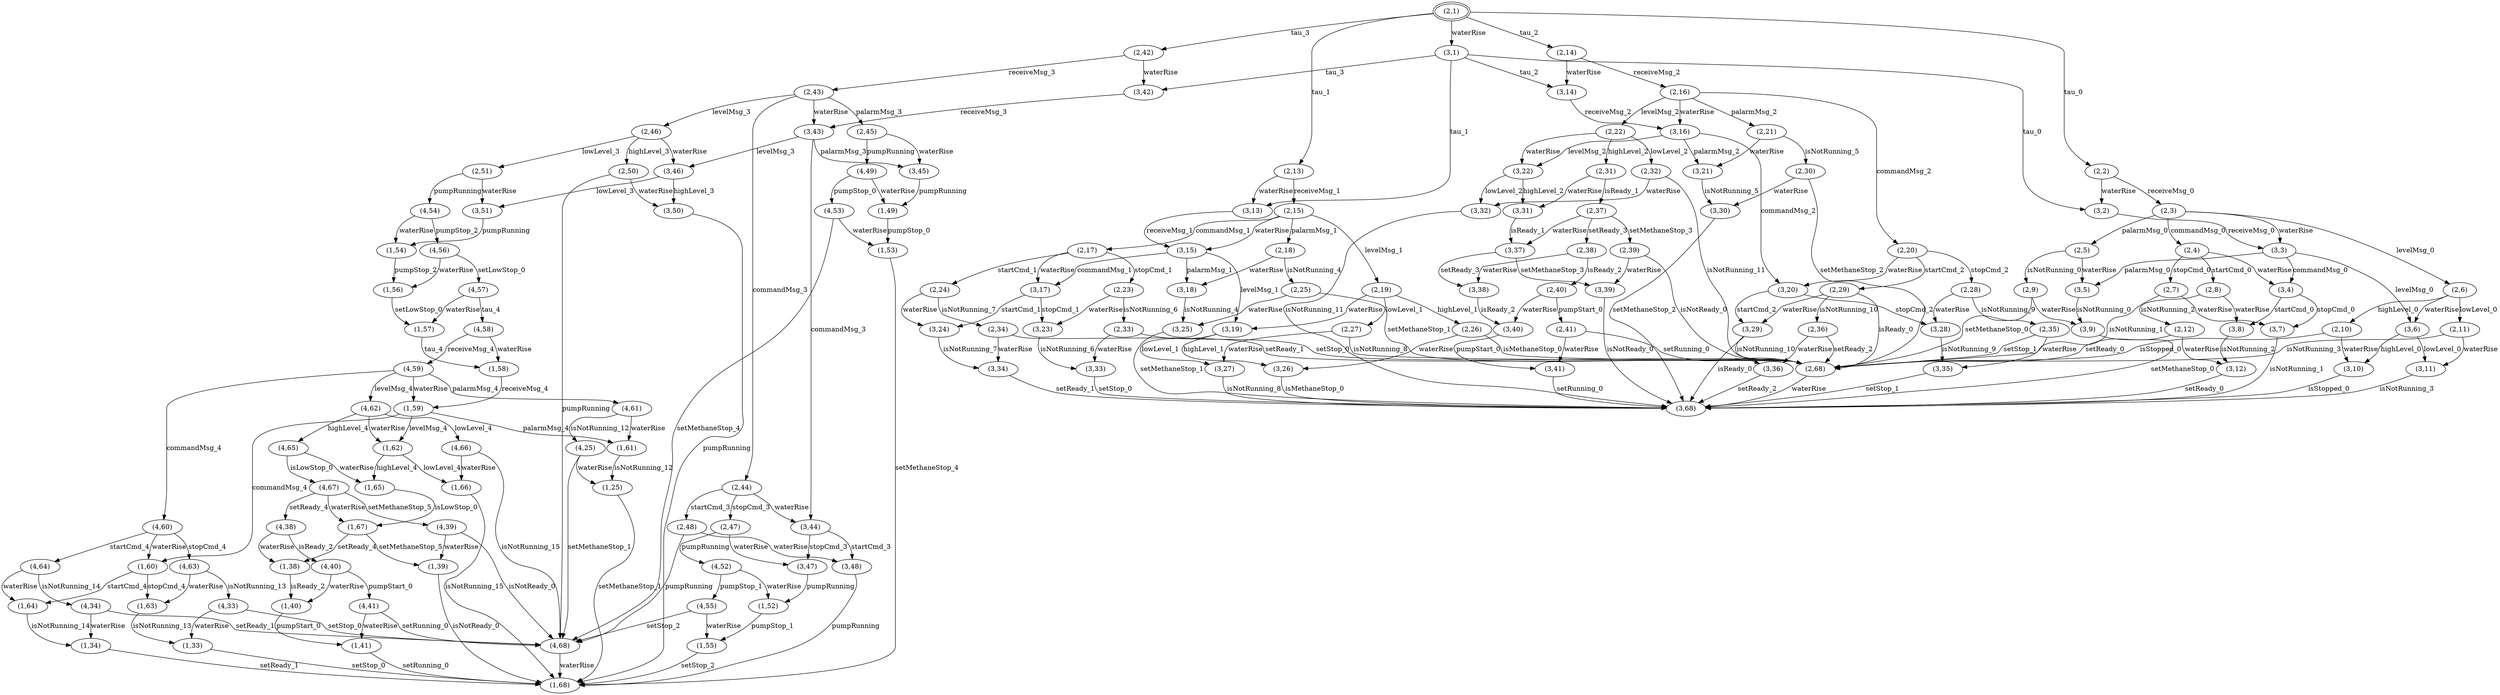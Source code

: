 digraph G {
center = TRUE;
mclimit = 10.0;
nodesep = 0.05;
node [ width=0.25, height=0.25, label="" ];
s0 [ peripheries=2 ];
s0 [label="(2,1)"];
s1 [label="(3,1)"];
s2 [label="(2,42)"];
s3 [label="(2,14)"];
s4 [label="(2,13)"];
s5 [label="(2,2)"];
s6 [label="(3,42)"];
s7 [label="(3,14)"];
s8 [label="(3,13)"];
s9 [label="(3,2)"];
s10 [label="(2,43)"];
s11 [label="(2,16)"];
s12 [label="(2,15)"];
s13 [label="(2,3)"];
s14 [label="(3,43)"];
s15 [label="(3,16)"];
s16 [label="(3,15)"];
s17 [label="(3,3)"];
s18 [label="(2,46)"];
s19 [label="(2,45)"];
s20 [label="(2,44)"];
s21 [label="(2,22)"];
s22 [label="(2,21)"];
s23 [label="(2,20)"];
s24 [label="(2,19)"];
s25 [label="(2,18)"];
s26 [label="(2,17)"];
s27 [label="(2,6)"];
s28 [label="(2,5)"];
s29 [label="(2,4)"];
s30 [label="(3,46)"];
s31 [label="(3,45)"];
s32 [label="(3,44)"];
s33 [label="(3,22)"];
s34 [label="(3,21)"];
s35 [label="(3,20)"];
s36 [label="(3,19)"];
s37 [label="(3,18)"];
s38 [label="(3,17)"];
s39 [label="(3,6)"];
s40 [label="(3,5)"];
s41 [label="(3,4)"];
s42 [label="(2,51)"];
s43 [label="(2,50)"];
s44 [label="(4,49)"];
s45 [label="(2,48)"];
s46 [label="(2,47)"];
s47 [label="(2,32)"];
s48 [label="(2,31)"];
s49 [label="(2,30)"];
s50 [label="(2,29)"];
s51 [label="(2,28)"];
s52 [label="(2,27)"];
s53 [label="(2,26)"];
s54 [label="(2,25)"];
s55 [label="(2,24)"];
s56 [label="(2,23)"];
s57 [label="(2,11)"];
s58 [label="(2,10)"];
s59 [label="(2,9)"];
s60 [label="(2,8)"];
s61 [label="(2,7)"];
s62 [label="(3,51)"];
s63 [label="(3,50)"];
s64 [label="(1,49)"];
s65 [label="(3,48)"];
s66 [label="(3,47)"];
s67 [label="(3,32)"];
s68 [label="(3,31)"];
s69 [label="(3,30)"];
s70 [label="(3,29)"];
s71 [label="(3,28)"];
s72 [label="(3,27)"];
s73 [label="(3,26)"];
s74 [label="(3,25)"];
s75 [label="(3,24)"];
s76 [label="(3,23)"];
s77 [label="(3,11)"];
s78 [label="(3,10)"];
s79 [label="(3,9)"];
s80 [label="(3,8)"];
s81 [label="(3,7)"];
s82 [label="(4,54)"];
s83 [label="(4,68)"];
s84 [label="(4,53)"];
s85 [label="(4,52)"];
s86 [label="(2,68)"];
s87 [label="(2,37)"];
s88 [label="(2,36)"];
s89 [label="(2,35)"];
s90 [label="(2,34)"];
s91 [label="(2,33)"];
s92 [label="(2,12)"];
s93 [label="(1,54)"];
s94 [label="(1,68)"];
s95 [label="(1,53)"];
s96 [label="(1,52)"];
s97 [label="(3,68)"];
s98 [label="(3,37)"];
s99 [label="(3,36)"];
s100 [label="(3,35)"];
s101 [label="(3,34)"];
s102 [label="(3,33)"];
s103 [label="(3,12)"];
s104 [label="(4,56)"];
s105 [label="(4,55)"];
s106 [label="(2,39)"];
s107 [label="(2,38)"];
s108 [label="(1,56)"];
s109 [label="(1,55)"];
s110 [label="(3,39)"];
s111 [label="(3,38)"];
s112 [label="(4,57)"];
s113 [label="(2,40)"];
s114 [label="(1,57)"];
s115 [label="(3,40)"];
s116 [label="(4,58)"];
s117 [label="(2,41)"];
s118 [label="(1,58)"];
s119 [label="(3,41)"];
s120 [label="(4,59)"];
s121 [label="(1,59)"];
s122 [label="(4,62)"];
s123 [label="(4,61)"];
s124 [label="(4,60)"];
s125 [label="(1,62)"];
s126 [label="(1,61)"];
s127 [label="(1,60)"];
s128 [label="(4,66)"];
s129 [label="(4,65)"];
s130 [label="(4,25)"];
s131 [label="(4,64)"];
s132 [label="(4,63)"];
s133 [label="(1,66)"];
s134 [label="(1,65)"];
s135 [label="(1,25)"];
s136 [label="(1,64)"];
s137 [label="(1,63)"];
s138 [label="(4,67)"];
s139 [label="(4,34)"];
s140 [label="(4,33)"];
s141 [label="(1,67)"];
s142 [label="(1,34)"];
s143 [label="(1,33)"];
s144 [label="(4,39)"];
s145 [label="(4,38)"];
s146 [label="(1,39)"];
s147 [label="(1,38)"];
s148 [label="(4,40)"];
s149 [label="(1,40)"];
s150 [label="(4,41)"];
s151 [label="(1,41)"];
s0->s1[label="waterRise"];
s0->s2[label="tau_3"];
s0->s3[label="tau_2"];
s0->s4[label="tau_1"];
s0->s5[label="tau_0"];
s1->s6[label="tau_3"];
s1->s7[label="tau_2"];
s1->s8[label="tau_1"];
s1->s9[label="tau_0"];
s2->s6[label="waterRise"];
s2->s10[label="receiveMsg_3"];
s3->s7[label="waterRise"];
s3->s11[label="receiveMsg_2"];
s4->s8[label="waterRise"];
s4->s12[label="receiveMsg_1"];
s5->s9[label="waterRise"];
s5->s13[label="receiveMsg_0"];
s6->s14[label="receiveMsg_3"];
s7->s15[label="receiveMsg_2"];
s8->s16[label="receiveMsg_1"];
s9->s17[label="receiveMsg_0"];
s10->s14[label="waterRise"];
s10->s18[label="levelMsg_3"];
s10->s19[label="palarmMsg_3"];
s10->s20[label="commandMsg_3"];
s11->s15[label="waterRise"];
s11->s21[label="levelMsg_2"];
s11->s22[label="palarmMsg_2"];
s11->s23[label="commandMsg_2"];
s12->s16[label="waterRise"];
s12->s24[label="levelMsg_1"];
s12->s25[label="palarmMsg_1"];
s12->s26[label="commandMsg_1"];
s13->s17[label="waterRise"];
s13->s27[label="levelMsg_0"];
s13->s28[label="palarmMsg_0"];
s13->s29[label="commandMsg_0"];
s14->s30[label="levelMsg_3"];
s14->s31[label="palarmMsg_3"];
s14->s32[label="commandMsg_3"];
s15->s33[label="levelMsg_2"];
s15->s34[label="palarmMsg_2"];
s15->s35[label="commandMsg_2"];
s16->s36[label="levelMsg_1"];
s16->s37[label="palarmMsg_1"];
s16->s38[label="commandMsg_1"];
s17->s39[label="levelMsg_0"];
s17->s40[label="palarmMsg_0"];
s17->s41[label="commandMsg_0"];
s18->s30[label="waterRise"];
s18->s42[label="lowLevel_3"];
s18->s43[label="highLevel_3"];
s19->s31[label="waterRise"];
s19->s44[label="pumpRunning"];
s20->s32[label="waterRise"];
s20->s45[label="startCmd_3"];
s20->s46[label="stopCmd_3"];
s21->s33[label="waterRise"];
s21->s47[label="lowLevel_2"];
s21->s48[label="highLevel_2"];
s22->s34[label="waterRise"];
s22->s49[label="isNotRunning_5"];
s23->s35[label="waterRise"];
s23->s50[label="startCmd_2"];
s23->s51[label="stopCmd_2"];
s24->s36[label="waterRise"];
s24->s52[label="lowLevel_1"];
s24->s53[label="highLevel_1"];
s25->s37[label="waterRise"];
s25->s54[label="isNotRunning_4"];
s26->s38[label="waterRise"];
s26->s55[label="startCmd_1"];
s26->s56[label="stopCmd_1"];
s27->s39[label="waterRise"];
s27->s57[label="lowLevel_0"];
s27->s58[label="highLevel_0"];
s28->s40[label="waterRise"];
s28->s59[label="isNotRunning_0"];
s29->s41[label="waterRise"];
s29->s60[label="startCmd_0"];
s29->s61[label="stopCmd_0"];
s30->s62[label="lowLevel_3"];
s30->s63[label="highLevel_3"];
s31->s64[label="pumpRunning"];
s32->s65[label="startCmd_3"];
s32->s66[label="stopCmd_3"];
s33->s67[label="lowLevel_2"];
s33->s68[label="highLevel_2"];
s34->s69[label="isNotRunning_5"];
s35->s70[label="startCmd_2"];
s35->s71[label="stopCmd_2"];
s36->s72[label="lowLevel_1"];
s36->s73[label="highLevel_1"];
s37->s74[label="isNotRunning_4"];
s38->s75[label="startCmd_1"];
s38->s76[label="stopCmd_1"];
s39->s77[label="lowLevel_0"];
s39->s78[label="highLevel_0"];
s40->s79[label="isNotRunning_0"];
s41->s80[label="startCmd_0"];
s41->s81[label="stopCmd_0"];
s42->s62[label="waterRise"];
s42->s82[label="pumpRunning"];
s43->s63[label="waterRise"];
s43->s83[label="pumpRunning"];
s44->s64[label="waterRise"];
s44->s84[label="pumpStop_0"];
s45->s65[label="waterRise"];
s45->s83[label="pumpRunning"];
s46->s66[label="waterRise"];
s46->s85[label="pumpRunning"];
s47->s67[label="waterRise"];
s47->s86[label="isNotRunning_11"];
s48->s68[label="waterRise"];
s48->s87[label="isReady_1"];
s49->s69[label="waterRise"];
s49->s86[label="setMethaneStop_2"];
s50->s70[label="waterRise"];
s50->s86[label="isReady_0"];
s50->s88[label="isNotRunning_10"];
s51->s71[label="waterRise"];
s51->s89[label="isNotRunning_9"];
s52->s72[label="waterRise"];
s52->s86[label="isNotRunning_8"];
s53->s73[label="waterRise"];
s53->s86[label="isMethaneStop_0"];
s54->s74[label="waterRise"];
s54->s86[label="setMethaneStop_1"];
s55->s75[label="waterRise"];
s55->s90[label="isNotRunning_7"];
s56->s76[label="waterRise"];
s56->s91[label="isNotRunning_6"];
s57->s77[label="waterRise"];
s57->s86[label="isNotRunning_3"];
s58->s78[label="waterRise"];
s58->s86[label="isStopped_0"];
s59->s79[label="waterRise"];
s59->s86[label="setMethaneStop_0"];
s60->s80[label="waterRise"];
s60->s92[label="isNotRunning_2"];
s61->s81[label="waterRise"];
s61->s86[label="isNotRunning_1"];
s62->s93[label="pumpRunning"];
s63->s94[label="pumpRunning"];
s64->s95[label="pumpStop_0"];
s65->s94[label="pumpRunning"];
s66->s96[label="pumpRunning"];
s67->s97[label="isNotRunning_11"];
s68->s98[label="isReady_1"];
s69->s97[label="setMethaneStop_2"];
s70->s97[label="isReady_0"];
s70->s99[label="isNotRunning_10"];
s71->s100[label="isNotRunning_9"];
s72->s97[label="isNotRunning_8"];
s73->s97[label="isMethaneStop_0"];
s74->s97[label="setMethaneStop_1"];
s75->s101[label="isNotRunning_7"];
s76->s102[label="isNotRunning_6"];
s77->s97[label="isNotRunning_3"];
s78->s97[label="isStopped_0"];
s79->s97[label="setMethaneStop_0"];
s80->s103[label="isNotRunning_2"];
s81->s97[label="isNotRunning_1"];
s82->s93[label="waterRise"];
s82->s104[label="pumpStop_2"];
s83->s94[label="waterRise"];
s84->s95[label="waterRise"];
s84->s83[label="setMethaneStop_4"];
s85->s96[label="waterRise"];
s85->s105[label="pumpStop_1"];
s86->s97[label="waterRise"];
s87->s98[label="waterRise"];
s87->s106[label="setMethaneStop_3"];
s87->s107[label="setReady_3"];
s88->s99[label="waterRise"];
s88->s86[label="setReady_2"];
s89->s100[label="waterRise"];
s89->s86[label="setStop_1"];
s90->s101[label="waterRise"];
s90->s86[label="setReady_1"];
s91->s102[label="waterRise"];
s91->s86[label="setStop_0"];
s92->s103[label="waterRise"];
s92->s86[label="setReady_0"];
s93->s108[label="pumpStop_2"];
s95->s94[label="setMethaneStop_4"];
s96->s109[label="pumpStop_1"];
s98->s110[label="setMethaneStop_3"];
s98->s111[label="setReady_3"];
s99->s97[label="setReady_2"];
s100->s97[label="setStop_1"];
s101->s97[label="setReady_1"];
s102->s97[label="setStop_0"];
s103->s97[label="setReady_0"];
s104->s108[label="waterRise"];
s104->s112[label="setLowStop_0"];
s105->s109[label="waterRise"];
s105->s83[label="setStop_2"];
s106->s110[label="waterRise"];
s106->s86[label="isNotReady_0"];
s107->s111[label="waterRise"];
s107->s113[label="isReady_2"];
s108->s114[label="setLowStop_0"];
s109->s94[label="setStop_2"];
s110->s97[label="isNotReady_0"];
s111->s115[label="isReady_2"];
s112->s114[label="waterRise"];
s112->s116[label="tau_4"];
s113->s115[label="waterRise"];
s113->s117[label="pumpStart_0"];
s114->s118[label="tau_4"];
s115->s119[label="pumpStart_0"];
s116->s118[label="waterRise"];
s116->s120[label="receiveMsg_4"];
s117->s119[label="waterRise"];
s117->s86[label="setRunning_0"];
s118->s121[label="receiveMsg_4"];
s119->s97[label="setRunning_0"];
s120->s121[label="waterRise"];
s120->s122[label="levelMsg_4"];
s120->s123[label="palarmMsg_4"];
s120->s124[label="commandMsg_4"];
s121->s125[label="levelMsg_4"];
s121->s126[label="palarmMsg_4"];
s121->s127[label="commandMsg_4"];
s122->s125[label="waterRise"];
s122->s128[label="lowLevel_4"];
s122->s129[label="highLevel_4"];
s123->s126[label="waterRise"];
s123->s130[label="isNotRunning_12"];
s124->s127[label="waterRise"];
s124->s131[label="startCmd_4"];
s124->s132[label="stopCmd_4"];
s125->s133[label="lowLevel_4"];
s125->s134[label="highLevel_4"];
s126->s135[label="isNotRunning_12"];
s127->s136[label="startCmd_4"];
s127->s137[label="stopCmd_4"];
s128->s133[label="waterRise"];
s128->s83[label="isNotRunning_15"];
s129->s134[label="waterRise"];
s129->s138[label="isLowStop_0"];
s130->s135[label="waterRise"];
s130->s83[label="setMethaneStop_1"];
s131->s136[label="waterRise"];
s131->s139[label="isNotRunning_14"];
s132->s137[label="waterRise"];
s132->s140[label="isNotRunning_13"];
s133->s94[label="isNotRunning_15"];
s134->s141[label="isLowStop_0"];
s135->s94[label="setMethaneStop_1"];
s136->s142[label="isNotRunning_14"];
s137->s143[label="isNotRunning_13"];
s138->s141[label="waterRise"];
s138->s144[label="setMethaneStop_5"];
s138->s145[label="setReady_4"];
s139->s142[label="waterRise"];
s139->s83[label="setReady_1"];
s140->s143[label="waterRise"];
s140->s83[label="setStop_0"];
s141->s146[label="setMethaneStop_5"];
s141->s147[label="setReady_4"];
s142->s94[label="setReady_1"];
s143->s94[label="setStop_0"];
s144->s146[label="waterRise"];
s144->s83[label="isNotReady_0"];
s145->s147[label="waterRise"];
s145->s148[label="isReady_2"];
s146->s94[label="isNotReady_0"];
s147->s149[label="isReady_2"];
s148->s149[label="waterRise"];
s148->s150[label="pumpStart_0"];
s149->s151[label="pumpStart_0"];
s150->s151[label="waterRise"];
s150->s83[label="setRunning_0"];
s151->s94[label="setRunning_0"];
}

